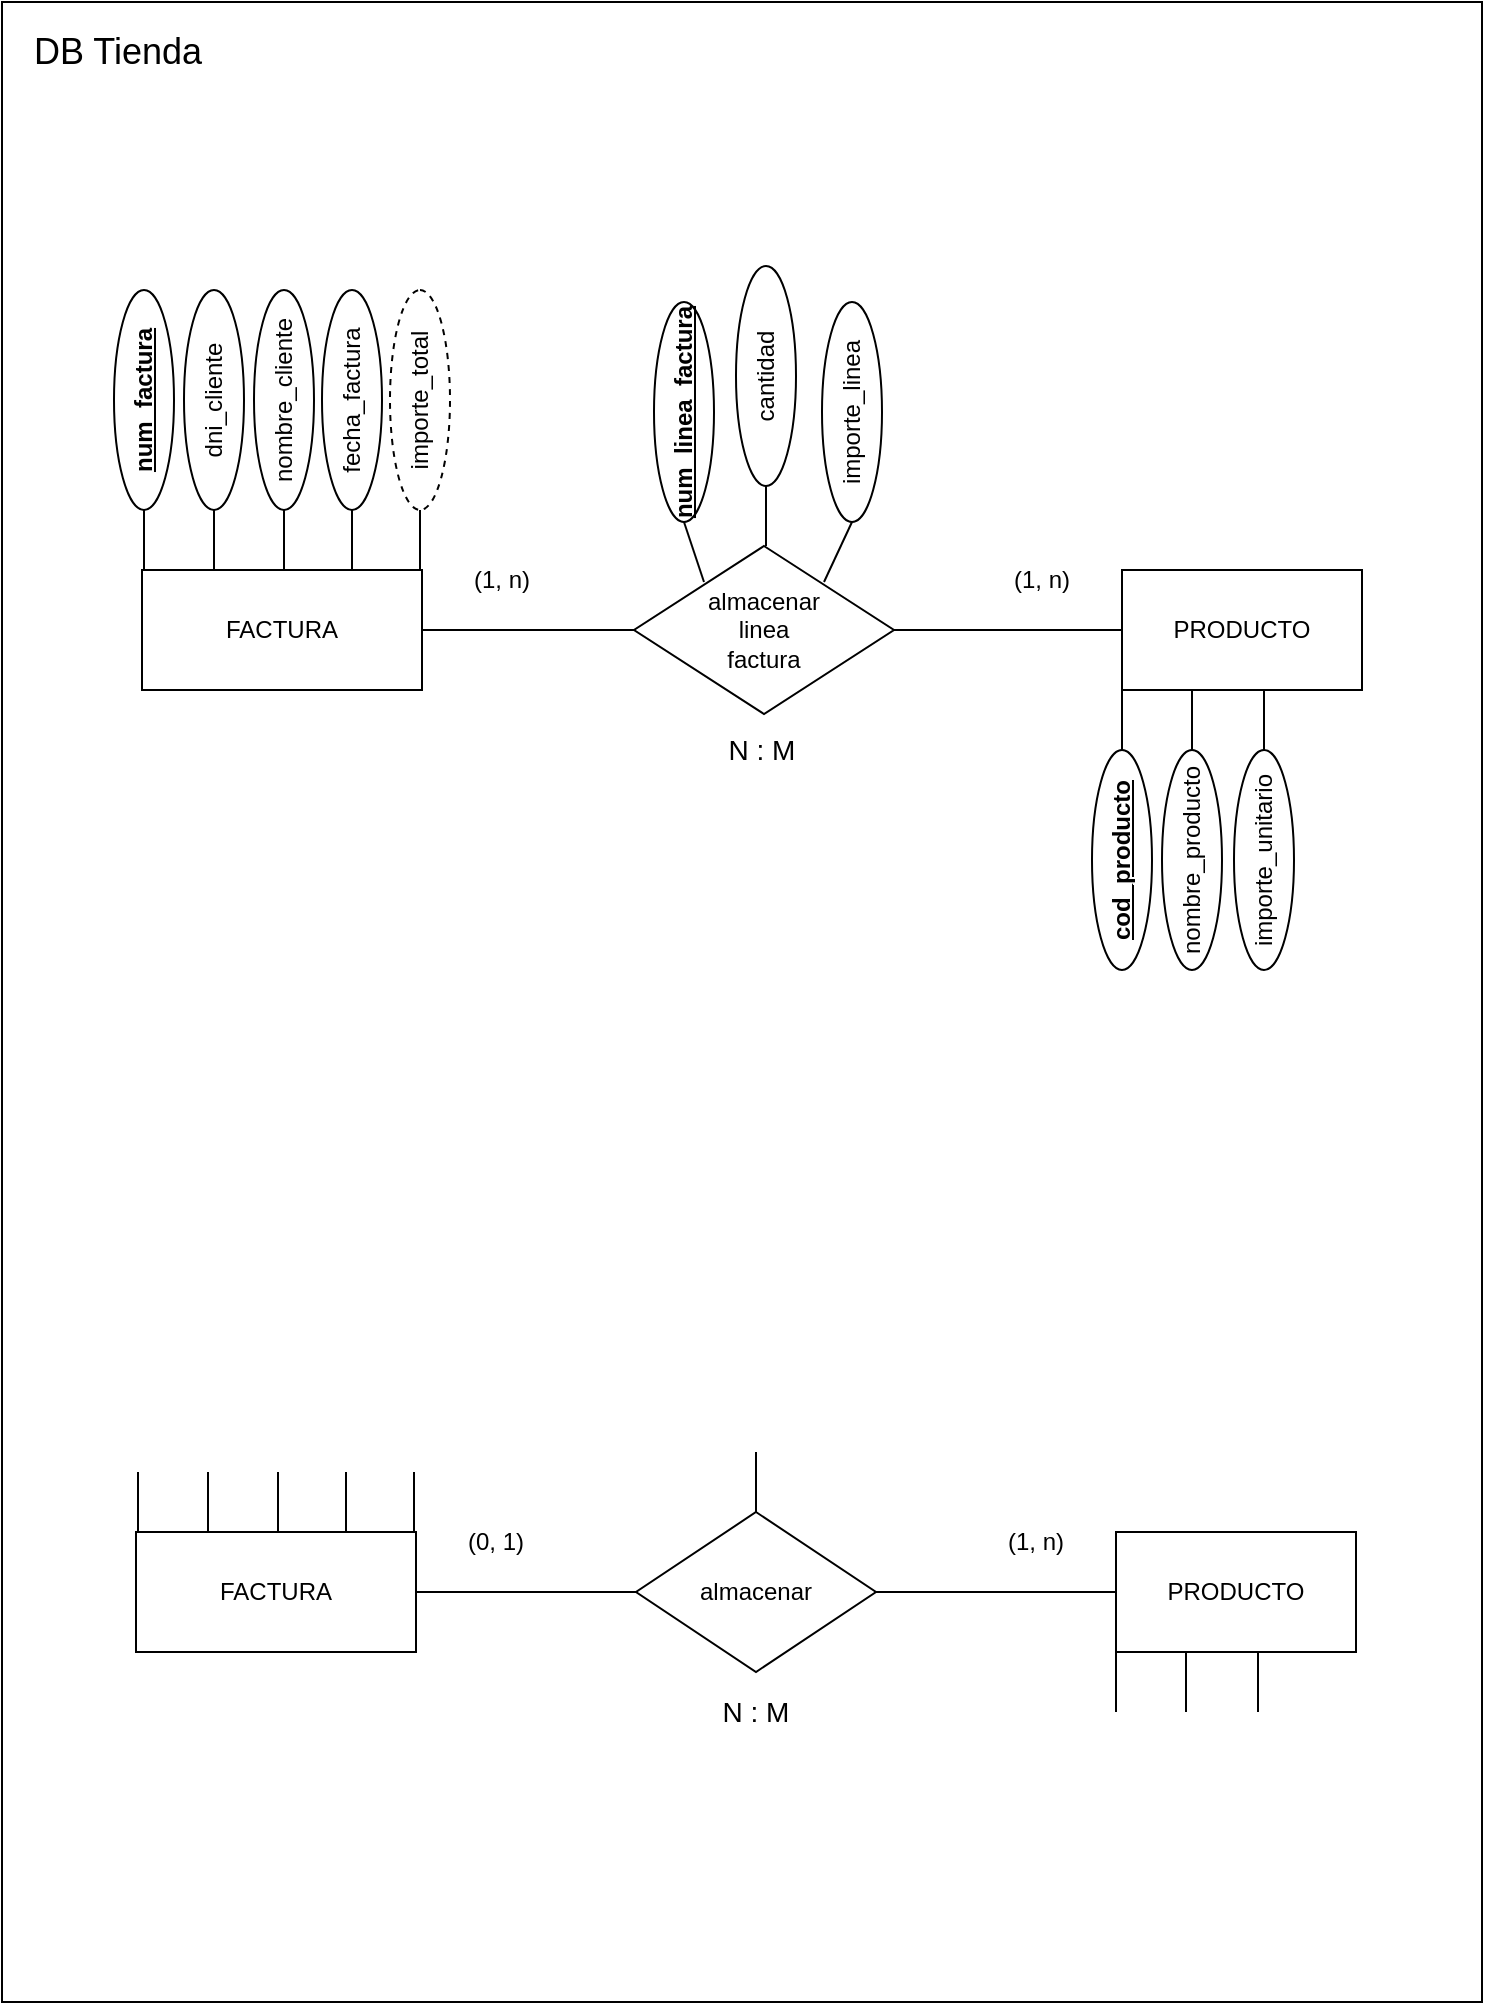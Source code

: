 <mxfile version="24.8.4">
  <diagram name="Página-1" id="0LtnSC1S1MljCSVt5p4q">
    <mxGraphModel dx="1434" dy="754" grid="1" gridSize="10" guides="1" tooltips="1" connect="0" arrows="1" fold="1" page="1" pageScale="1" pageWidth="827" pageHeight="1169" math="0" shadow="0">
      <root>
        <mxCell id="0" />
        <mxCell id="1" parent="0" />
        <mxCell id="zIQO2QtqG7fg5_mSGysL-1" value="" style="rounded=0;whiteSpace=wrap;html=1;" parent="1" vertex="1">
          <mxGeometry x="44" y="80" width="740" height="1000" as="geometry" />
        </mxCell>
        <mxCell id="zIQO2QtqG7fg5_mSGysL-7" style="edgeStyle=orthogonalEdgeStyle;rounded=0;orthogonalLoop=1;jettySize=auto;html=1;entryX=0;entryY=0.5;entryDx=0;entryDy=0;endArrow=none;endFill=0;" parent="1" source="zIQO2QtqG7fg5_mSGysL-2" target="zIQO2QtqG7fg5_mSGysL-4" edge="1">
          <mxGeometry relative="1" as="geometry" />
        </mxCell>
        <mxCell id="zIQO2QtqG7fg5_mSGysL-2" value="FACTURA" style="rounded=0;whiteSpace=wrap;html=1;" parent="1" vertex="1">
          <mxGeometry x="114" y="364" width="140" height="60" as="geometry" />
        </mxCell>
        <mxCell id="zIQO2QtqG7fg5_mSGysL-3" value="PRODUCTO" style="rounded=0;whiteSpace=wrap;html=1;" parent="1" vertex="1">
          <mxGeometry x="604" y="364" width="120" height="60" as="geometry" />
        </mxCell>
        <mxCell id="zIQO2QtqG7fg5_mSGysL-9" style="edgeStyle=orthogonalEdgeStyle;rounded=0;orthogonalLoop=1;jettySize=auto;html=1;entryX=0;entryY=0.5;entryDx=0;entryDy=0;endArrow=none;endFill=0;" parent="1" source="zIQO2QtqG7fg5_mSGysL-4" target="zIQO2QtqG7fg5_mSGysL-3" edge="1">
          <mxGeometry relative="1" as="geometry" />
        </mxCell>
        <mxCell id="zIQO2QtqG7fg5_mSGysL-4" value="almacenar&lt;div&gt;linea&lt;/div&gt;&lt;div&gt;factura&lt;/div&gt;" style="rhombus;whiteSpace=wrap;html=1;rounded=0;" parent="1" vertex="1">
          <mxGeometry x="360" y="352" width="130" height="84" as="geometry" />
        </mxCell>
        <mxCell id="zIQO2QtqG7fg5_mSGysL-14" value="" style="endArrow=none;html=1;rounded=0;entryX=0;entryY=0.5;entryDx=0;entryDy=0;" parent="1" target="zIQO2QtqG7fg5_mSGysL-15" edge="1">
          <mxGeometry width="50" height="50" relative="1" as="geometry">
            <mxPoint x="115" y="364" as="sourcePoint" />
            <mxPoint x="115" y="339" as="targetPoint" />
          </mxGeometry>
        </mxCell>
        <mxCell id="zIQO2QtqG7fg5_mSGysL-15" value="&lt;b&gt;&lt;u&gt;num_factura&lt;/u&gt;&lt;/b&gt;" style="ellipse;whiteSpace=wrap;html=1;rotation=-90;" parent="1" vertex="1">
          <mxGeometry x="60" y="264" width="110" height="30" as="geometry" />
        </mxCell>
        <mxCell id="zIQO2QtqG7fg5_mSGysL-16" value="" style="endArrow=none;html=1;rounded=0;entryX=0;entryY=0.5;entryDx=0;entryDy=0;" parent="1" edge="1">
          <mxGeometry width="50" height="50" relative="1" as="geometry">
            <mxPoint x="150" y="364" as="sourcePoint" />
            <mxPoint x="150" y="334" as="targetPoint" />
          </mxGeometry>
        </mxCell>
        <mxCell id="zIQO2QtqG7fg5_mSGysL-17" value="dni_cliente" style="ellipse;whiteSpace=wrap;html=1;rotation=-90;" parent="1" vertex="1">
          <mxGeometry x="95" y="264" width="110" height="30" as="geometry" />
        </mxCell>
        <mxCell id="zIQO2QtqG7fg5_mSGysL-18" value="" style="endArrow=none;html=1;rounded=0;entryX=0;entryY=0.5;entryDx=0;entryDy=0;" parent="1" target="zIQO2QtqG7fg5_mSGysL-19" edge="1">
          <mxGeometry width="50" height="50" relative="1" as="geometry">
            <mxPoint x="185" y="364" as="sourcePoint" />
            <mxPoint x="185" y="339" as="targetPoint" />
          </mxGeometry>
        </mxCell>
        <mxCell id="zIQO2QtqG7fg5_mSGysL-19" value="nombre_cliente" style="ellipse;whiteSpace=wrap;html=1;rotation=-90;" parent="1" vertex="1">
          <mxGeometry x="130" y="264" width="110" height="30" as="geometry" />
        </mxCell>
        <mxCell id="zIQO2QtqG7fg5_mSGysL-20" value="" style="endArrow=none;html=1;rounded=0;entryX=0;entryY=0.5;entryDx=0;entryDy=0;" parent="1" target="zIQO2QtqG7fg5_mSGysL-21" edge="1">
          <mxGeometry width="50" height="50" relative="1" as="geometry">
            <mxPoint x="219" y="364" as="sourcePoint" />
            <mxPoint x="219" y="339" as="targetPoint" />
          </mxGeometry>
        </mxCell>
        <mxCell id="zIQO2QtqG7fg5_mSGysL-21" value="fecha_factura" style="ellipse;whiteSpace=wrap;html=1;rotation=-90;" parent="1" vertex="1">
          <mxGeometry x="164" y="264" width="110" height="30" as="geometry" />
        </mxCell>
        <mxCell id="zIQO2QtqG7fg5_mSGysL-23" value="" style="endArrow=none;html=1;rounded=0;entryX=0;entryY=0.5;entryDx=0;entryDy=0;" parent="1" target="zIQO2QtqG7fg5_mSGysL-24" edge="1">
          <mxGeometry width="50" height="50" relative="1" as="geometry">
            <mxPoint x="253" y="364" as="sourcePoint" />
            <mxPoint x="253" y="339" as="targetPoint" />
          </mxGeometry>
        </mxCell>
        <mxCell id="zIQO2QtqG7fg5_mSGysL-24" value="importe_total" style="ellipse;whiteSpace=wrap;html=1;rotation=-90;dashed=1;" parent="1" vertex="1">
          <mxGeometry x="198" y="264" width="110" height="30" as="geometry" />
        </mxCell>
        <mxCell id="zIQO2QtqG7fg5_mSGysL-27" value="" style="endArrow=none;html=1;rounded=0;entryX=0;entryY=0.5;entryDx=0;entryDy=0;" parent="1" edge="1">
          <mxGeometry width="50" height="50" relative="1" as="geometry">
            <mxPoint x="604" y="454" as="sourcePoint" />
            <mxPoint x="604" y="424" as="targetPoint" />
          </mxGeometry>
        </mxCell>
        <mxCell id="zIQO2QtqG7fg5_mSGysL-28" value="&lt;b&gt;&lt;u&gt;cod_producto&lt;/u&gt;&lt;/b&gt;" style="ellipse;whiteSpace=wrap;html=1;rotation=-90;" parent="1" vertex="1">
          <mxGeometry x="549" y="494" width="110" height="30" as="geometry" />
        </mxCell>
        <mxCell id="zIQO2QtqG7fg5_mSGysL-29" value="" style="endArrow=none;html=1;rounded=0;entryX=0;entryY=0.5;entryDx=0;entryDy=0;" parent="1" edge="1">
          <mxGeometry width="50" height="50" relative="1" as="geometry">
            <mxPoint x="639" y="454" as="sourcePoint" />
            <mxPoint x="639" y="424" as="targetPoint" />
          </mxGeometry>
        </mxCell>
        <mxCell id="zIQO2QtqG7fg5_mSGysL-30" value="nombre_producto" style="ellipse;whiteSpace=wrap;html=1;rotation=-90;" parent="1" vertex="1">
          <mxGeometry x="584" y="494" width="110" height="30" as="geometry" />
        </mxCell>
        <mxCell id="zIQO2QtqG7fg5_mSGysL-31" value="" style="endArrow=none;html=1;rounded=0;entryX=0;entryY=0.5;entryDx=0;entryDy=0;" parent="1" edge="1">
          <mxGeometry width="50" height="50" relative="1" as="geometry">
            <mxPoint x="675" y="454" as="sourcePoint" />
            <mxPoint x="675" y="424" as="targetPoint" />
          </mxGeometry>
        </mxCell>
        <mxCell id="zIQO2QtqG7fg5_mSGysL-32" value="importe_unitario" style="ellipse;whiteSpace=wrap;html=1;rotation=-90;" parent="1" vertex="1">
          <mxGeometry x="620" y="494" width="110" height="30" as="geometry" />
        </mxCell>
        <mxCell id="zIQO2QtqG7fg5_mSGysL-33" value="&lt;font style=&quot;font-size: 14px;&quot;&gt;N : M&lt;/font&gt;" style="text;html=1;align=center;verticalAlign=middle;whiteSpace=wrap;rounded=0;" parent="1" vertex="1">
          <mxGeometry x="389" y="434" width="70" height="40" as="geometry" />
        </mxCell>
        <mxCell id="zIQO2QtqG7fg5_mSGysL-34" value="(1, n)" style="text;html=1;align=center;verticalAlign=middle;whiteSpace=wrap;rounded=0;" parent="1" vertex="1">
          <mxGeometry x="264" y="354" width="60" height="30" as="geometry" />
        </mxCell>
        <mxCell id="zIQO2QtqG7fg5_mSGysL-35" value="(1, n)" style="text;html=1;align=center;verticalAlign=middle;whiteSpace=wrap;rounded=0;" parent="1" vertex="1">
          <mxGeometry x="534" y="354" width="60" height="30" as="geometry" />
        </mxCell>
        <mxCell id="zIQO2QtqG7fg5_mSGysL-36" style="edgeStyle=orthogonalEdgeStyle;rounded=0;orthogonalLoop=1;jettySize=auto;html=1;entryX=0;entryY=0.5;entryDx=0;entryDy=0;endArrow=none;endFill=0;" parent="1" source="zIQO2QtqG7fg5_mSGysL-37" target="zIQO2QtqG7fg5_mSGysL-40" edge="1">
          <mxGeometry relative="1" as="geometry" />
        </mxCell>
        <mxCell id="zIQO2QtqG7fg5_mSGysL-37" value="FACTURA" style="rounded=0;whiteSpace=wrap;html=1;" parent="1" vertex="1">
          <mxGeometry x="111" y="845" width="140" height="60" as="geometry" />
        </mxCell>
        <mxCell id="zIQO2QtqG7fg5_mSGysL-38" value="PRODUCTO" style="rounded=0;whiteSpace=wrap;html=1;" parent="1" vertex="1">
          <mxGeometry x="601" y="845" width="120" height="60" as="geometry" />
        </mxCell>
        <mxCell id="zIQO2QtqG7fg5_mSGysL-39" style="edgeStyle=orthogonalEdgeStyle;rounded=0;orthogonalLoop=1;jettySize=auto;html=1;entryX=0;entryY=0.5;entryDx=0;entryDy=0;endArrow=none;endFill=0;" parent="1" source="zIQO2QtqG7fg5_mSGysL-40" target="zIQO2QtqG7fg5_mSGysL-38" edge="1">
          <mxGeometry relative="1" as="geometry" />
        </mxCell>
        <mxCell id="zIQO2QtqG7fg5_mSGysL-40" value="almacenar" style="rhombus;whiteSpace=wrap;html=1;rounded=0;" parent="1" vertex="1">
          <mxGeometry x="361" y="835" width="120" height="80" as="geometry" />
        </mxCell>
        <mxCell id="zIQO2QtqG7fg5_mSGysL-41" value="" style="endArrow=none;html=1;rounded=0;entryX=0;entryY=0.5;entryDx=0;entryDy=0;" parent="1" edge="1">
          <mxGeometry width="50" height="50" relative="1" as="geometry">
            <mxPoint x="421" y="835" as="sourcePoint" />
            <mxPoint x="421" y="805" as="targetPoint" />
          </mxGeometry>
        </mxCell>
        <mxCell id="zIQO2QtqG7fg5_mSGysL-43" value="" style="endArrow=none;html=1;rounded=0;entryX=0;entryY=0.5;entryDx=0;entryDy=0;" parent="1" edge="1">
          <mxGeometry width="50" height="50" relative="1" as="geometry">
            <mxPoint x="112" y="845" as="sourcePoint" />
            <mxPoint x="112" y="815" as="targetPoint" />
          </mxGeometry>
        </mxCell>
        <mxCell id="zIQO2QtqG7fg5_mSGysL-45" value="" style="endArrow=none;html=1;rounded=0;entryX=0;entryY=0.5;entryDx=0;entryDy=0;" parent="1" edge="1">
          <mxGeometry width="50" height="50" relative="1" as="geometry">
            <mxPoint x="147" y="845" as="sourcePoint" />
            <mxPoint x="147" y="815" as="targetPoint" />
          </mxGeometry>
        </mxCell>
        <mxCell id="zIQO2QtqG7fg5_mSGysL-47" value="" style="endArrow=none;html=1;rounded=0;entryX=0;entryY=0.5;entryDx=0;entryDy=0;" parent="1" edge="1">
          <mxGeometry width="50" height="50" relative="1" as="geometry">
            <mxPoint x="182" y="845" as="sourcePoint" />
            <mxPoint x="182" y="815" as="targetPoint" />
          </mxGeometry>
        </mxCell>
        <mxCell id="zIQO2QtqG7fg5_mSGysL-49" value="" style="endArrow=none;html=1;rounded=0;entryX=0;entryY=0.5;entryDx=0;entryDy=0;" parent="1" edge="1">
          <mxGeometry width="50" height="50" relative="1" as="geometry">
            <mxPoint x="216" y="845" as="sourcePoint" />
            <mxPoint x="216" y="815" as="targetPoint" />
          </mxGeometry>
        </mxCell>
        <mxCell id="zIQO2QtqG7fg5_mSGysL-51" value="" style="endArrow=none;html=1;rounded=0;entryX=0;entryY=0.5;entryDx=0;entryDy=0;" parent="1" edge="1">
          <mxGeometry width="50" height="50" relative="1" as="geometry">
            <mxPoint x="250" y="845" as="sourcePoint" />
            <mxPoint x="250" y="815" as="targetPoint" />
          </mxGeometry>
        </mxCell>
        <mxCell id="zIQO2QtqG7fg5_mSGysL-53" value="" style="endArrow=none;html=1;rounded=0;entryX=0;entryY=0.5;entryDx=0;entryDy=0;" parent="1" edge="1">
          <mxGeometry width="50" height="50" relative="1" as="geometry">
            <mxPoint x="601" y="935" as="sourcePoint" />
            <mxPoint x="601" y="905" as="targetPoint" />
          </mxGeometry>
        </mxCell>
        <mxCell id="zIQO2QtqG7fg5_mSGysL-55" value="" style="endArrow=none;html=1;rounded=0;entryX=0;entryY=0.5;entryDx=0;entryDy=0;" parent="1" edge="1">
          <mxGeometry width="50" height="50" relative="1" as="geometry">
            <mxPoint x="636" y="935" as="sourcePoint" />
            <mxPoint x="636" y="905" as="targetPoint" />
          </mxGeometry>
        </mxCell>
        <mxCell id="zIQO2QtqG7fg5_mSGysL-57" value="" style="endArrow=none;html=1;rounded=0;entryX=0;entryY=0.5;entryDx=0;entryDy=0;" parent="1" edge="1">
          <mxGeometry width="50" height="50" relative="1" as="geometry">
            <mxPoint x="672" y="935" as="sourcePoint" />
            <mxPoint x="672" y="905" as="targetPoint" />
          </mxGeometry>
        </mxCell>
        <mxCell id="zIQO2QtqG7fg5_mSGysL-59" value="&lt;font style=&quot;font-size: 14px;&quot;&gt;N : M&lt;/font&gt;" style="text;html=1;align=center;verticalAlign=middle;whiteSpace=wrap;rounded=0;" parent="1" vertex="1">
          <mxGeometry x="386" y="915" width="70" height="40" as="geometry" />
        </mxCell>
        <mxCell id="zIQO2QtqG7fg5_mSGysL-60" value="(0, 1)" style="text;html=1;align=center;verticalAlign=middle;whiteSpace=wrap;rounded=0;" parent="1" vertex="1">
          <mxGeometry x="261" y="835" width="60" height="30" as="geometry" />
        </mxCell>
        <mxCell id="zIQO2QtqG7fg5_mSGysL-61" value="(1, n)" style="text;html=1;align=center;verticalAlign=middle;whiteSpace=wrap;rounded=0;" parent="1" vertex="1">
          <mxGeometry x="531" y="835" width="60" height="30" as="geometry" />
        </mxCell>
        <mxCell id="_AfUfkM7JY_zOvTRJxWH-5" value="&lt;font style=&quot;font-size: 18px;&quot;&gt;DB Tienda&lt;/font&gt;" style="text;html=1;align=center;verticalAlign=middle;whiteSpace=wrap;rounded=0;" parent="1" vertex="1">
          <mxGeometry x="54" y="90" width="96" height="30" as="geometry" />
        </mxCell>
        <mxCell id="_AfUfkM7JY_zOvTRJxWH-6" value="" style="endArrow=none;html=1;rounded=0;entryX=0;entryY=0.5;entryDx=0;entryDy=0;" parent="1" target="_AfUfkM7JY_zOvTRJxWH-7" edge="1">
          <mxGeometry width="50" height="50" relative="1" as="geometry">
            <mxPoint x="395" y="370" as="sourcePoint" />
            <mxPoint x="395" y="345" as="targetPoint" />
          </mxGeometry>
        </mxCell>
        <mxCell id="_AfUfkM7JY_zOvTRJxWH-7" value="&lt;b&gt;&lt;u&gt;num_linea_factura&lt;/u&gt;&lt;/b&gt;" style="ellipse;whiteSpace=wrap;html=1;rotation=-90;" parent="1" vertex="1">
          <mxGeometry x="330" y="270" width="110" height="30" as="geometry" />
        </mxCell>
        <mxCell id="_AfUfkM7JY_zOvTRJxWH-8" value="" style="endArrow=none;html=1;rounded=0;entryX=0;entryY=0.5;entryDx=0;entryDy=0;" parent="1" target="_AfUfkM7JY_zOvTRJxWH-9" edge="1">
          <mxGeometry width="50" height="50" relative="1" as="geometry">
            <mxPoint x="426" y="352" as="sourcePoint" />
            <mxPoint x="426" y="327" as="targetPoint" />
          </mxGeometry>
        </mxCell>
        <mxCell id="_AfUfkM7JY_zOvTRJxWH-9" value="cantidad" style="ellipse;whiteSpace=wrap;html=1;rotation=-90;" parent="1" vertex="1">
          <mxGeometry x="371" y="252" width="110" height="30" as="geometry" />
        </mxCell>
        <mxCell id="_AfUfkM7JY_zOvTRJxWH-10" value="" style="endArrow=none;html=1;rounded=0;entryX=0;entryY=0.5;entryDx=0;entryDy=0;" parent="1" target="_AfUfkM7JY_zOvTRJxWH-11" edge="1">
          <mxGeometry width="50" height="50" relative="1" as="geometry">
            <mxPoint x="455" y="370" as="sourcePoint" />
            <mxPoint x="455" y="345" as="targetPoint" />
          </mxGeometry>
        </mxCell>
        <mxCell id="_AfUfkM7JY_zOvTRJxWH-11" value="importe_linea" style="ellipse;whiteSpace=wrap;html=1;rotation=-90;" parent="1" vertex="1">
          <mxGeometry x="414" y="270" width="110" height="30" as="geometry" />
        </mxCell>
      </root>
    </mxGraphModel>
  </diagram>
</mxfile>
